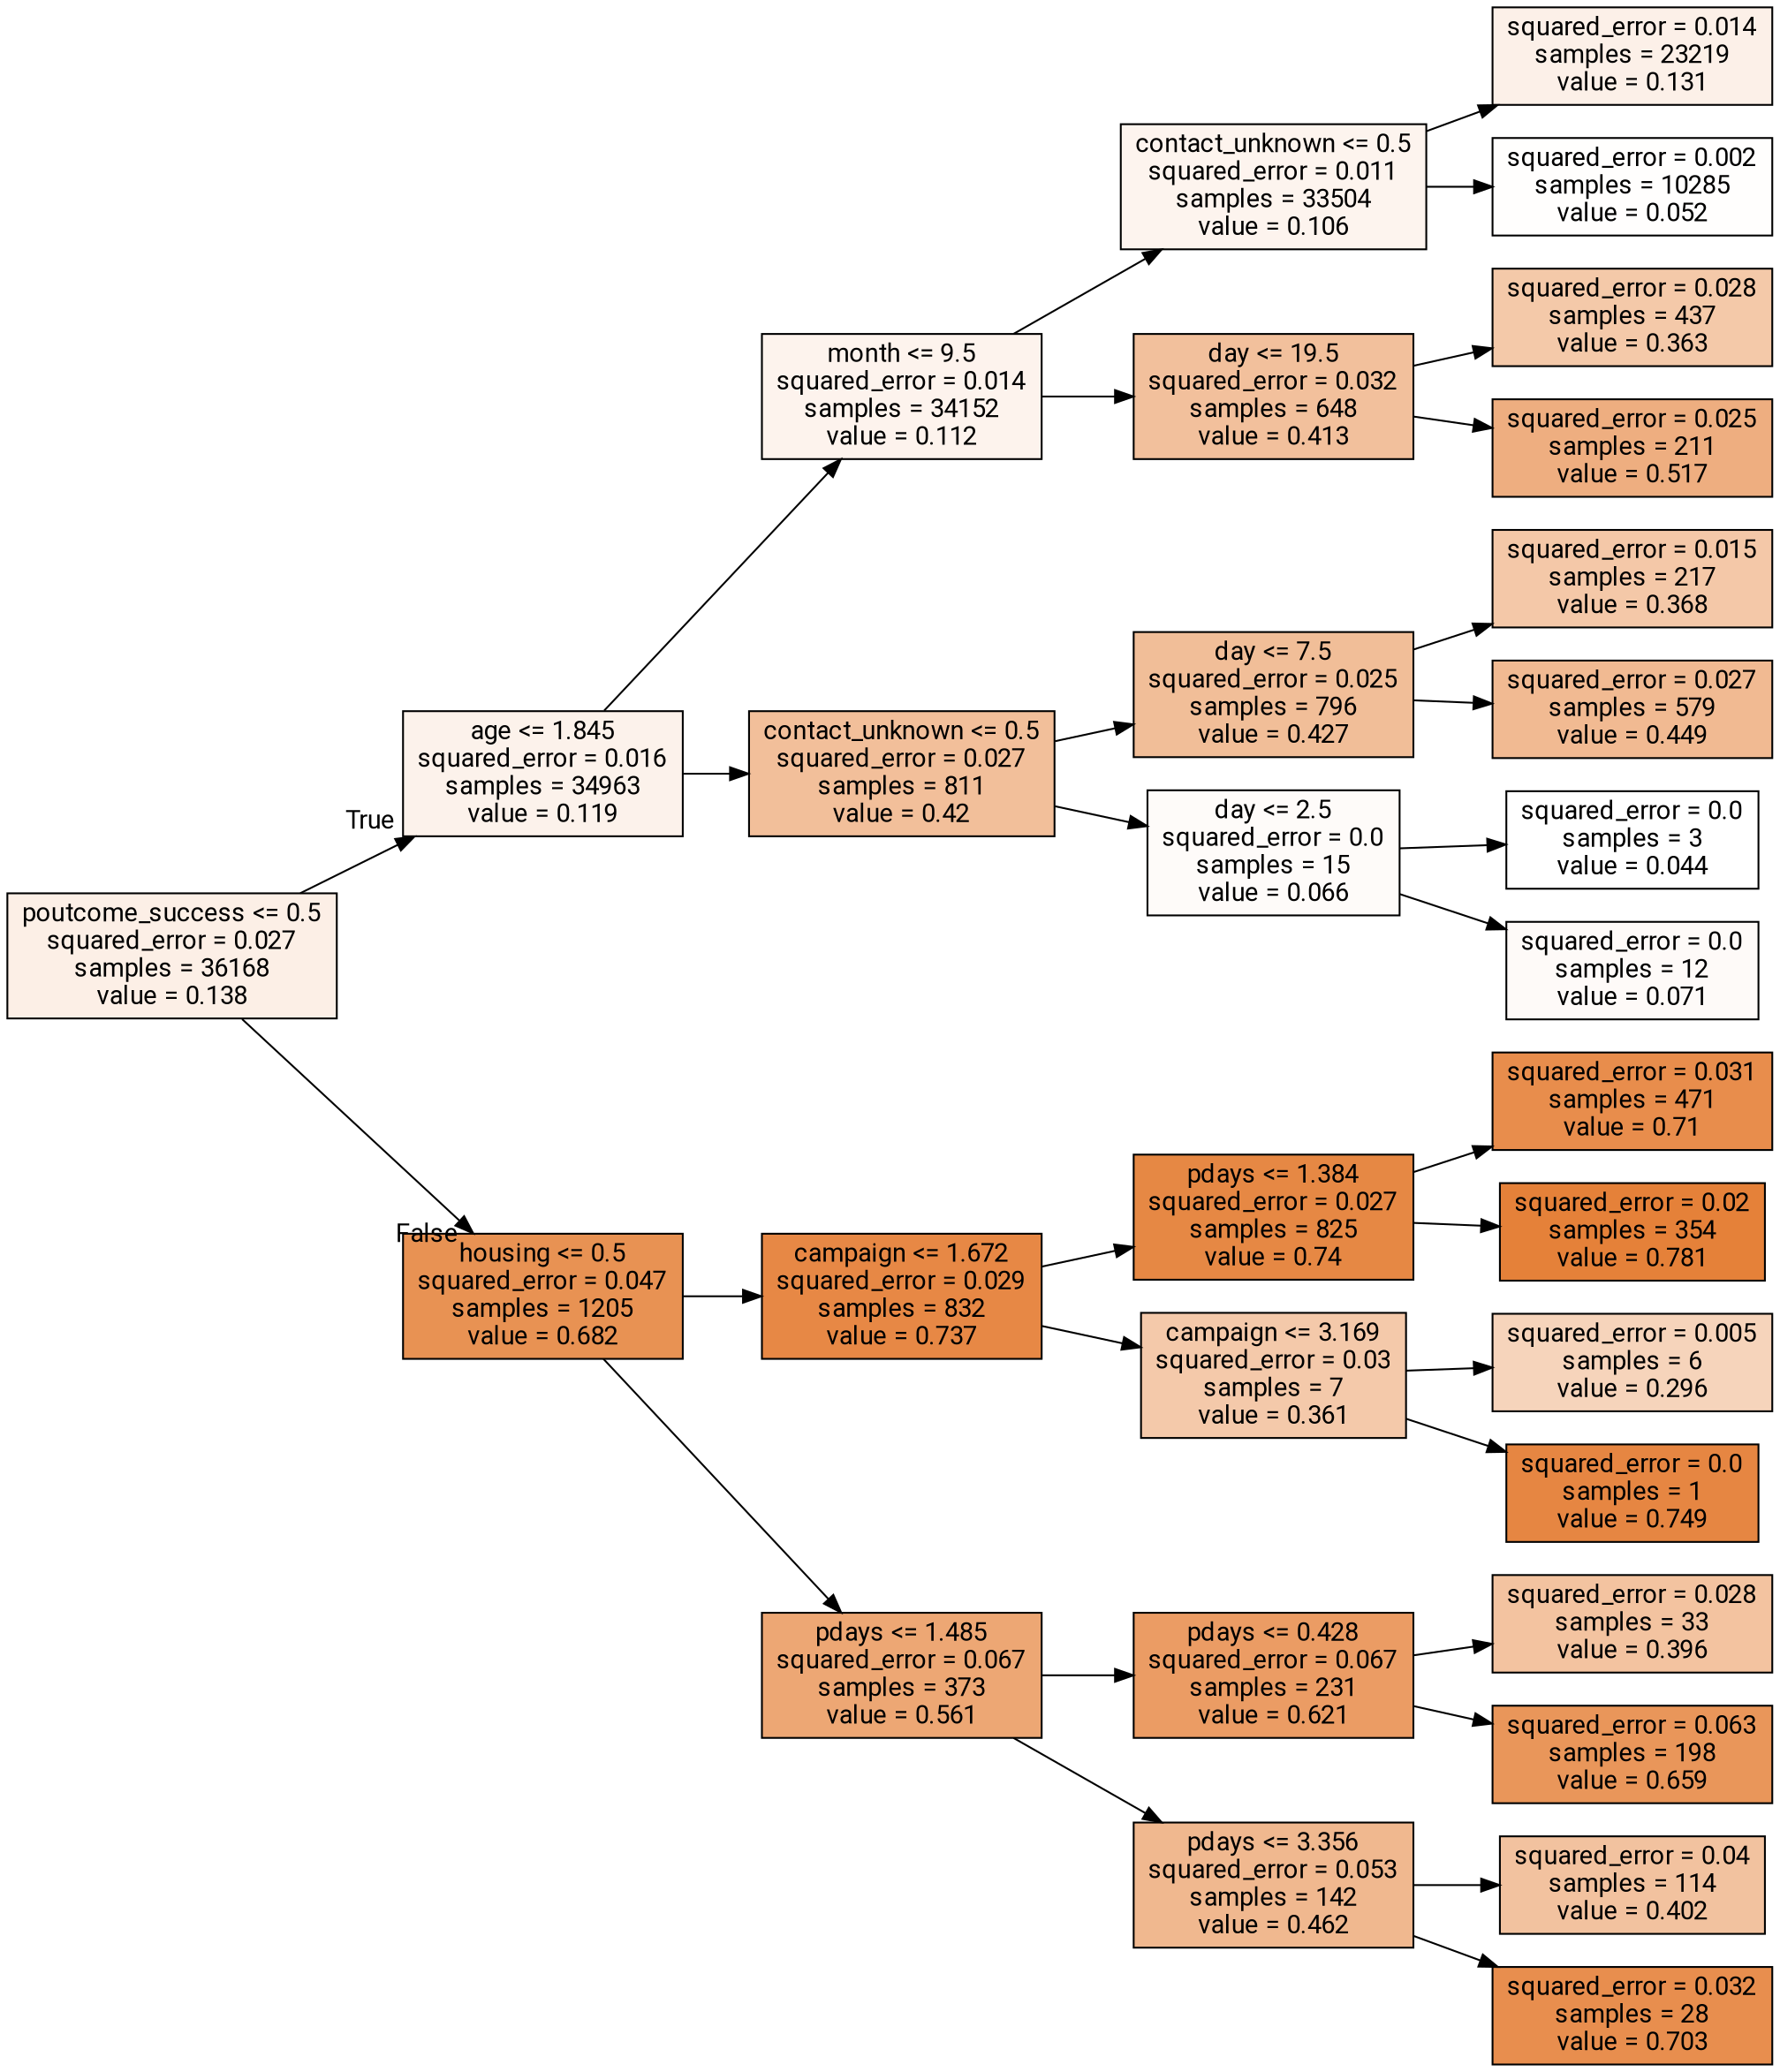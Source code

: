 digraph Tree {
node [shape=box, style="filled", color="black", fontname="Roboto Condensed"] ;
edge [fontname="Roboto Condensed"] ;
rankdir=LR ;
0 [label="poutcome_success <= 0.5\nsquared_error = 0.027\nsamples = 36168\nvalue = 0.138", fillcolor="#fcefe6"] ;
1 [label="age <= 1.845\nsquared_error = 0.016\nsamples = 34963\nvalue = 0.119", fillcolor="#fcf2eb"] ;
0 -> 1 [labeldistance=2.5, labelangle=-45, headlabel="True"] ;
2 [label="month <= 9.5\nsquared_error = 0.014\nsamples = 34152\nvalue = 0.112", fillcolor="#fdf3ed"] ;
1 -> 2 ;
3 [label="contact_unknown <= 0.5\nsquared_error = 0.011\nsamples = 33504\nvalue = 0.106", fillcolor="#fdf4ee"] ;
2 -> 3 ;
4 [label="squared_error = 0.014\nsamples = 23219\nvalue = 0.131", fillcolor="#fcf0e8"] ;
3 -> 4 ;
5 [label="squared_error = 0.002\nsamples = 10285\nvalue = 0.052", fillcolor="#fffefd"] ;
3 -> 5 ;
6 [label="day <= 19.5\nsquared_error = 0.032\nsamples = 648\nvalue = 0.413", fillcolor="#f2c09c"] ;
2 -> 6 ;
7 [label="squared_error = 0.028\nsamples = 437\nvalue = 0.363", fillcolor="#f4c9a9"] ;
6 -> 7 ;
8 [label="squared_error = 0.025\nsamples = 211\nvalue = 0.517", fillcolor="#eeae80"] ;
6 -> 8 ;
9 [label="contact_unknown <= 0.5\nsquared_error = 0.027\nsamples = 811\nvalue = 0.42", fillcolor="#f2bf9a"] ;
1 -> 9 ;
10 [label="day <= 7.5\nsquared_error = 0.025\nsamples = 796\nvalue = 0.427", fillcolor="#f1be98"] ;
9 -> 10 ;
11 [label="squared_error = 0.015\nsamples = 217\nvalue = 0.368", fillcolor="#f4c8a8"] ;
10 -> 11 ;
12 [label="squared_error = 0.027\nsamples = 579\nvalue = 0.449", fillcolor="#f1ba92"] ;
10 -> 12 ;
13 [label="day <= 2.5\nsquared_error = 0.0\nsamples = 15\nvalue = 0.066", fillcolor="#fefbf9"] ;
9 -> 13 ;
14 [label="squared_error = 0.0\nsamples = 3\nvalue = 0.044", fillcolor="#ffffff"] ;
13 -> 14 ;
15 [label="squared_error = 0.0\nsamples = 12\nvalue = 0.071", fillcolor="#fefaf8"] ;
13 -> 15 ;
16 [label="housing <= 0.5\nsquared_error = 0.047\nsamples = 1205\nvalue = 0.682", fillcolor="#e89253"] ;
0 -> 16 [labeldistance=2.5, labelangle=45, headlabel="False"] ;
17 [label="campaign <= 1.672\nsquared_error = 0.029\nsamples = 832\nvalue = 0.737", fillcolor="#e78845"] ;
16 -> 17 ;
18 [label="pdays <= 1.384\nsquared_error = 0.027\nsamples = 825\nvalue = 0.74", fillcolor="#e68844"] ;
17 -> 18 ;
19 [label="squared_error = 0.031\nsamples = 471\nvalue = 0.71", fillcolor="#e88d4c"] ;
18 -> 19 ;
20 [label="squared_error = 0.02\nsamples = 354\nvalue = 0.781", fillcolor="#e58139"] ;
18 -> 20 ;
21 [label="campaign <= 3.169\nsquared_error = 0.03\nsamples = 7\nvalue = 0.361", fillcolor="#f4c9aa"] ;
17 -> 21 ;
22 [label="squared_error = 0.005\nsamples = 6\nvalue = 0.296", fillcolor="#f6d4bb"] ;
21 -> 22 ;
23 [label="squared_error = 0.0\nsamples = 1\nvalue = 0.749", fillcolor="#e68642"] ;
21 -> 23 ;
24 [label="pdays <= 1.485\nsquared_error = 0.067\nsamples = 373\nvalue = 0.561", fillcolor="#eda774"] ;
16 -> 24 ;
25 [label="pdays <= 0.428\nsquared_error = 0.067\nsamples = 231\nvalue = 0.621", fillcolor="#eb9c64"] ;
24 -> 25 ;
26 [label="squared_error = 0.028\nsamples = 33\nvalue = 0.396", fillcolor="#f3c3a0"] ;
25 -> 26 ;
27 [label="squared_error = 0.063\nsamples = 198\nvalue = 0.659", fillcolor="#e9965a"] ;
25 -> 27 ;
28 [label="pdays <= 3.356\nsquared_error = 0.053\nsamples = 142\nvalue = 0.462", fillcolor="#f0b88f"] ;
24 -> 28 ;
29 [label="squared_error = 0.04\nsamples = 114\nvalue = 0.402", fillcolor="#f2c29f"] ;
28 -> 29 ;
30 [label="squared_error = 0.032\nsamples = 28\nvalue = 0.703", fillcolor="#e88e4e"] ;
28 -> 30 ;
}